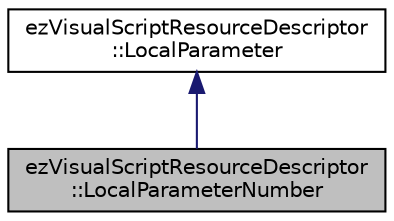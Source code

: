 digraph "ezVisualScriptResourceDescriptor::LocalParameterNumber"
{
 // LATEX_PDF_SIZE
  edge [fontname="Helvetica",fontsize="10",labelfontname="Helvetica",labelfontsize="10"];
  node [fontname="Helvetica",fontsize="10",shape=record];
  Node1 [label="ezVisualScriptResourceDescriptor\l::LocalParameterNumber",height=0.2,width=0.4,color="black", fillcolor="grey75", style="filled", fontcolor="black",tooltip=" "];
  Node2 -> Node1 [dir="back",color="midnightblue",fontsize="10",style="solid",fontname="Helvetica"];
  Node2 [label="ezVisualScriptResourceDescriptor\l::LocalParameter",height=0.2,width=0.4,color="black", fillcolor="white", style="filled",URL="$dd/d26/structez_visual_script_resource_descriptor_1_1_local_parameter.htm",tooltip=" "];
}
